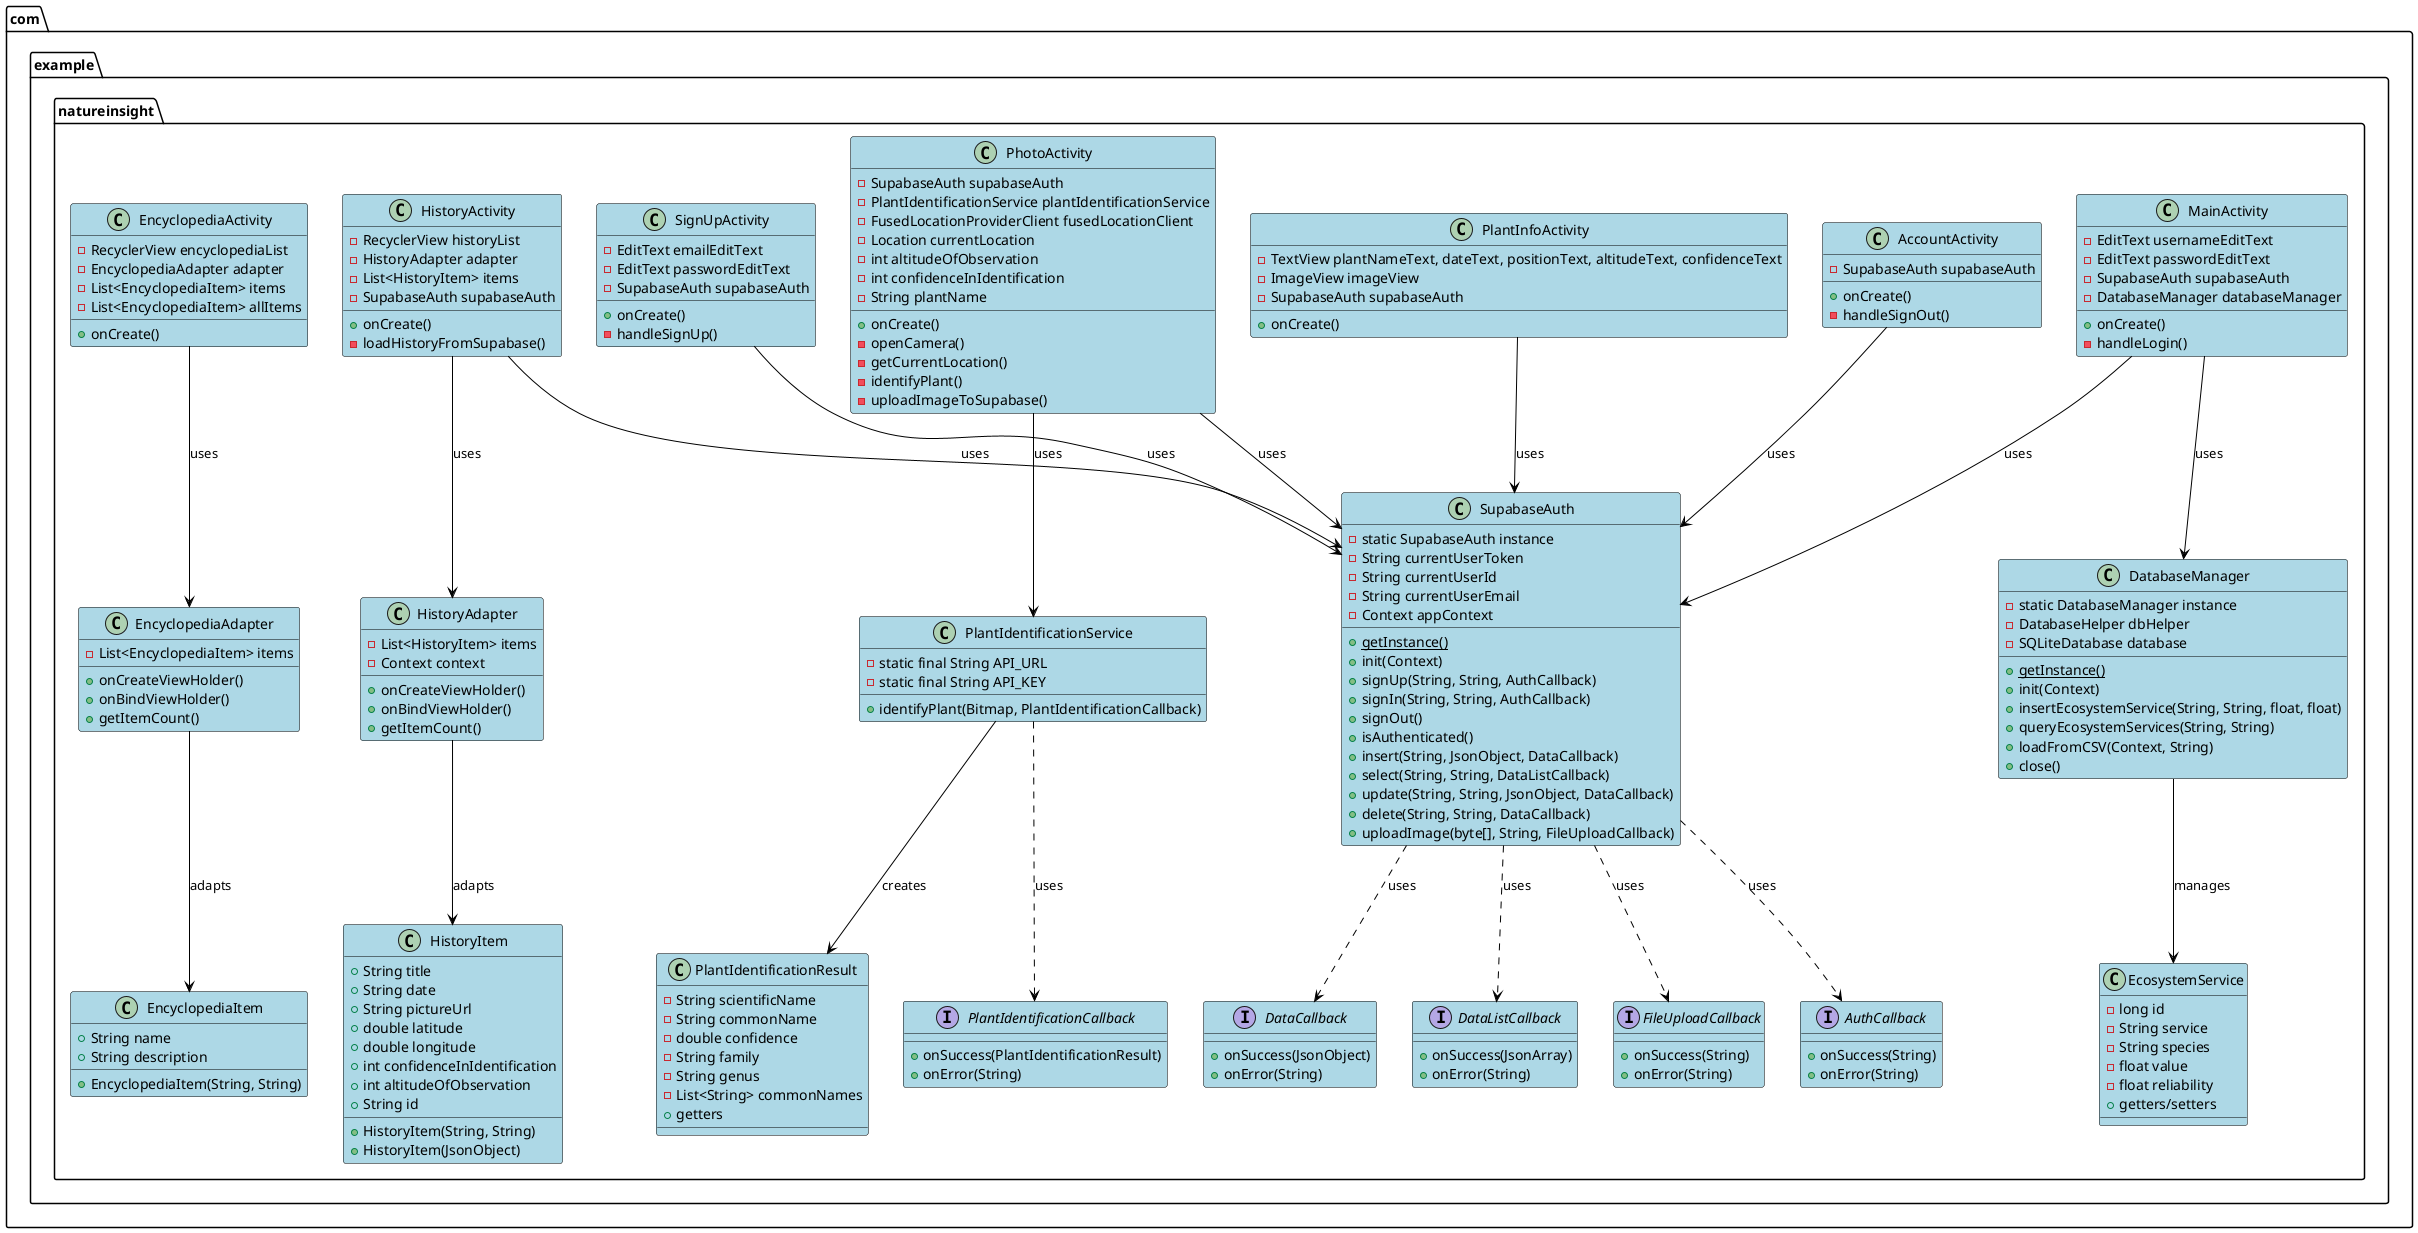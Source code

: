 @startuml NatureInsight Architecture

' Define styles
skinparam class {
  BackgroundColor LightBlue
  ArrowColor Black
  BorderColor Black
}

' Define packages
package "com.example.natureinsight" {
  
  ' Activities
  class MainActivity {
    - EditText usernameEditText
    - EditText passwordEditText
    - SupabaseAuth supabaseAuth
    - DatabaseManager databaseManager
    + onCreate()
    - handleLogin()
  }
  
  class SignUpActivity {
    - EditText emailEditText
    - EditText passwordEditText
    - SupabaseAuth supabaseAuth
    + onCreate()
    - handleSignUp()
  }
  
  class AccountActivity {
    - SupabaseAuth supabaseAuth
    + onCreate()
    - handleSignOut()
  }
  
  class PhotoActivity {
    - SupabaseAuth supabaseAuth
    - PlantIdentificationService plantIdentificationService
    - FusedLocationProviderClient fusedLocationClient
    - Location currentLocation
    - int altitudeOfObservation
    - int confidenceInIdentification
    - String plantName
    + onCreate()
    - openCamera()
    - getCurrentLocation()
    - identifyPlant()
    - uploadImageToSupabase()
  }
  
  class PlantInfoActivity {
    - TextView plantNameText, dateText, positionText, altitudeText, confidenceText
    - ImageView imageView
    - SupabaseAuth supabaseAuth
    + onCreate()
  }
  
  class HistoryActivity {
    - RecyclerView historyList
    - HistoryAdapter adapter
    - List<HistoryItem> items
    - SupabaseAuth supabaseAuth
    + onCreate()
    - loadHistoryFromSupabase()
  }
  
  class EncyclopediaActivity {
    - RecyclerView encyclopediaList
    - EncyclopediaAdapter adapter
    - List<EncyclopediaItem> items
    - List<EncyclopediaItem> allItems
    + onCreate()
  }
  
  ' Services
  class SupabaseAuth {
    - static SupabaseAuth instance
    - String currentUserToken
    - String currentUserId
    - String currentUserEmail
    - Context appContext
    + {static} getInstance()
    + init(Context)
    + signUp(String, String, AuthCallback)
    + signIn(String, String, AuthCallback)
    + signOut()
    + isAuthenticated()
    + insert(String, JsonObject, DataCallback)
    + select(String, String, DataListCallback)
    + update(String, String, JsonObject, DataCallback)
    + delete(String, String, DataCallback)
    + uploadImage(byte[], String, FileUploadCallback)
  }
  
  class DatabaseManager {
    - static DatabaseManager instance
    - DatabaseHelper dbHelper
    - SQLiteDatabase database
    + {static} getInstance()
    + init(Context)
    + insertEcosystemService(String, String, float, float)
    + queryEcosystemServices(String, String)
    + loadFromCSV(Context, String)
    + close()
  }
  
  class PlantIdentificationService {
    - static final String API_URL
    - static final String API_KEY
    + identifyPlant(Bitmap, PlantIdentificationCallback)
  }
  
  class EcosystemService {
    - long id
    - String service
    - String species
    - float value
    - float reliability
    + getters/setters
  }
  
  ' Models
  class HistoryItem {
    + String title
    + String date
    + String pictureUrl
    + double latitude
    + double longitude
    + int confidenceInIdentification
    + int altitudeOfObservation
    + String id
    + HistoryItem(String, String)
    + HistoryItem(JsonObject)
  }
  
  class EncyclopediaItem {
    + String name
    + String description
    + EncyclopediaItem(String, String)
  }
  
  ' Adapters
  class HistoryAdapter {
    - List<HistoryItem> items
    - Context context
    + onCreateViewHolder()
    + onBindViewHolder()
    + getItemCount()
  }
  
  class EncyclopediaAdapter {
    - List<EncyclopediaItem> items
    + onCreateViewHolder()
    + onBindViewHolder()
    + getItemCount()
  }
  
  ' Interfaces
  interface "AuthCallback" {
    + onSuccess(String)
    + onError(String)
  }
  
  interface "DataCallback" {
    + onSuccess(JsonObject)
    + onError(String)
  }
  
  interface "DataListCallback" {
    + onSuccess(JsonArray)
    + onError(String)
  }
  
  interface "FileUploadCallback" {
    + onSuccess(String)
    + onError(String)
  }
  
  interface "PlantIdentificationCallback" {
    + onSuccess(PlantIdentificationResult)
    + onError(String)
  }
  
  class "PlantIdentificationResult" {
    - String scientificName
    - String commonName
    - double confidence
    - String family
    - String genus
    - List<String> commonNames
    + getters
  }
}

' Relationships
MainActivity --> SupabaseAuth : uses
MainActivity --> DatabaseManager : uses
SignUpActivity --> SupabaseAuth : uses
AccountActivity --> SupabaseAuth : uses
PhotoActivity --> SupabaseAuth : uses
PhotoActivity --> PlantIdentificationService : uses
PlantInfoActivity --> SupabaseAuth : uses
HistoryActivity --> SupabaseAuth : uses
HistoryActivity --> HistoryAdapter : uses
HistoryAdapter --> HistoryItem : adapts
EncyclopediaActivity --> EncyclopediaAdapter : uses
EncyclopediaAdapter --> EncyclopediaItem : adapts
DatabaseManager --> EcosystemService : manages

' Fixed callback relationships
SupabaseAuth ..> AuthCallback : uses
SupabaseAuth ..> DataCallback : uses
SupabaseAuth ..> DataListCallback : uses
SupabaseAuth ..> FileUploadCallback : uses
PlantIdentificationService ..> PlantIdentificationCallback : uses
PlantIdentificationService --> PlantIdentificationResult : creates

@enduml 